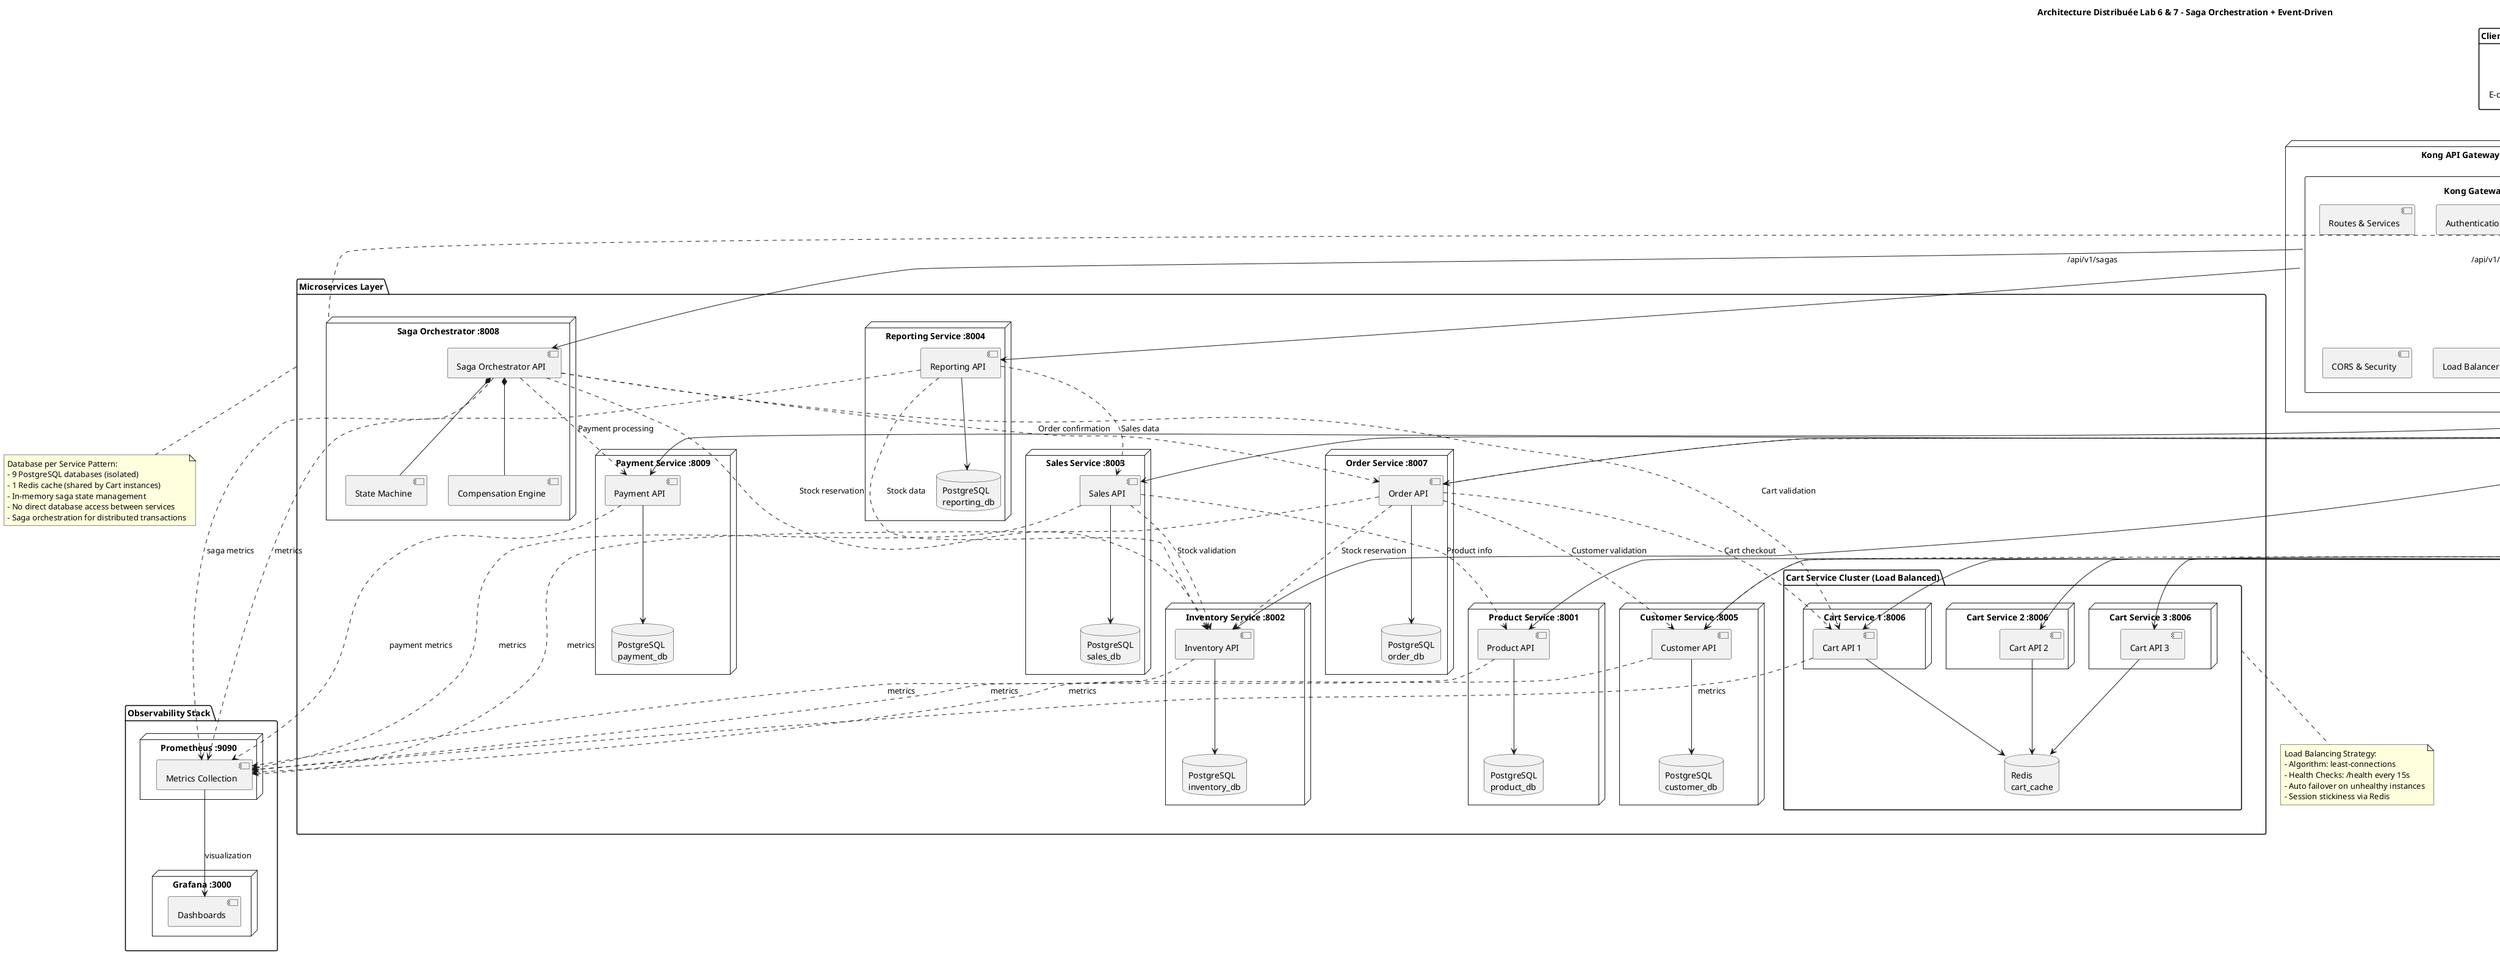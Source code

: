 @startuml
title Architecture Distribuée Lab 6 & 7 - Saga Orchestration + Event-Driven

' API Gateway Kong - Point d'entrée unique
node "Kong API Gateway :8080" {
  component "Kong Gateway" as KONG {
    component "Routes & Services" as ROUTES
    component "Authentication" as AUTH
    component "Rate Limiting" as RATE
    component "CORS & Security" as CORS
    component "Load Balancer" as LB
}
}

' Microservices Layer
package "Microservices Layer" {
  
  node "Product Service :8001" {
    component "Product API" as PRODUCT_API
    database "PostgreSQL\nproduct_db" as PRODUCT_DB
  }
  
  node "Inventory Service :8002" {
    component "Inventory API" as INVENTORY_API
    database "PostgreSQL\ninventory_db" as INVENTORY_DB
  }
  
  node "Sales Service :8003" {
    component "Sales API" as SALES_API
    database "PostgreSQL\nsales_db" as SALES_DB
  }
  
  node "Reporting Service :8004" {
    component "Reporting API" as REPORTING_API
    database "PostgreSQL\nreporting_db" as REPORTING_DB
  }
  
  node "Customer Service :8005" {
    component "Customer API" as CUSTOMER_API
    database "PostgreSQL\ncustomer_db" as CUSTOMER_DB
  }
  
  package "Cart Service Cluster (Load Balanced)" {
    node "Cart Service 1 :8006" {
      component "Cart API 1" as CART_API_1
}
    node "Cart Service 2 :8006" {
      component "Cart API 2" as CART_API_2
}
    node "Cart Service 3 :8006" {
      component "Cart API 3" as CART_API_3
}
    database "Redis\ncart_cache" as CART_CACHE
}

  node "Order Service :8007" {
    component "Order API" as ORDER_API
    database "PostgreSQL\norder_db" as ORDER_DB
  }
  
  node "Saga Orchestrator :8008" {
    component "Saga Orchestrator API" as SAGA_API
    component "State Machine" as SAGA_STATE_MACHINE
    component "Compensation Engine" as COMPENSATION_ENGINE
  }
  
  node "Payment Service :8009" {
    component "Payment API" as PAYMENT_API
    database "PostgreSQL\npayment_db" as PAYMENT_DB
  }
}

' Monitoring & Observability
package "Observability Stack" {
  node "Grafana :3000" {
    component "Dashboards" as GRAFANA
  }
  
  node "Prometheus :9090" {
    component "Metrics Collection" as PROMETHEUS
  }
}

' Lab 7 Event-Driven Architecture
package "Event-Driven Layer (Lab 7)" {
  
  node "Claims Service :8101" {
    component "Claims API" as CLAIMS_API
  }
  
  node "Notification Service :8102" {
    component "Notification Consumer" as NOTIFICATION_CONSUMER
  }
  
  node "Audit Service :8103" {
    component "Audit Consumer" as AUDIT_CONSUMER
  }
  
  node "Integration Service :8107" {
    component "Integration Bridge" as INTEGRATION_BRIDGE
  }
  
  node "Event Infrastructure" {
    database "Redis Streams\n:6381" as REDIS_STREAMS
    database "MongoDB\nEvent Store :27018" as EVENT_STORE
    database "PostgreSQL\nRead Models :5439" as READ_MODELS
  }
  
  node "Event Monitoring :9091" {
    component "Prometheus Events" as PROMETHEUS_EVENTS
    component "Grafana Lab 7 :3001" as GRAFANA_LAB7
  }
}

' Client Applications
package "Client Applications" {
  actor "E-commerce Web" as WEB_CLIENT
  actor "Mobile App" as MOBILE_CLIENT
  actor "POS Terminals" as POS_CLIENT
  actor "Admin Dashboard" as ADMIN_CLIENT
}

' Kong Gateway connections to microservices
KONG --> PRODUCT_API : "/api/v1/products"
KONG --> INVENTORY_API : "/api/v1/inventory"
KONG --> SALES_API : "/api/v1/sales"
KONG --> REPORTING_API : "/api/v1/reports"
KONG --> CUSTOMER_API : "/api/v1/customers"
KONG --> CART_API_1 : "/api/v1/cart"
KONG --> CART_API_2 : "/api/v1/cart"
KONG --> CART_API_3 : "/api/v1/cart"
KONG --> ORDER_API : "/api/v1/orders"
KONG --> SAGA_API : "/api/v1/sagas"
KONG --> PAYMENT_API : "/api/v1/payment"

' Database connections
PRODUCT_API --> PRODUCT_DB
INVENTORY_API --> INVENTORY_DB
SALES_API --> SALES_DB
REPORTING_API --> REPORTING_DB
CUSTOMER_API --> CUSTOMER_DB
CART_API_1 --> CART_CACHE
CART_API_2 --> CART_CACHE
CART_API_3 --> CART_CACHE
ORDER_API --> ORDER_DB
PAYMENT_API --> PAYMENT_DB
SAGA_API *-- SAGA_STATE_MACHINE
SAGA_API *-- COMPENSATION_ENGINE

' Inter-service communication
SALES_API ..> INVENTORY_API : "Stock validation"
SALES_API ..> PRODUCT_API : "Product info"
REPORTING_API ..> SALES_API : "Sales data"
REPORTING_API ..> INVENTORY_API : "Stock data"
ORDER_API ..> CART_API_1 : "Cart checkout"
ORDER_API ..> INVENTORY_API : "Stock reservation"
ORDER_API ..> CUSTOMER_API : "Customer validation"

' Saga Orchestration communication
SAGA_API ..> CART_API_1 : "Cart validation"
SAGA_API ..> INVENTORY_API : "Stock reservation"
SAGA_API ..> PAYMENT_API : "Payment processing"
SAGA_API ..> ORDER_API : "Order confirmation"

' Lab 7 Event-Driven communication
CLAIMS_API --> REDIS_STREAMS : "Publish events"
CLAIMS_API --> EVENT_STORE : "Store events"
REDIS_STREAMS --> NOTIFICATION_CONSUMER : "Event stream"
REDIS_STREAMS --> AUDIT_CONSUMER : "Event stream"
INTEGRATION_BRIDGE ..> ORDER_API : "Fetch order context"
INTEGRATION_BRIDGE ..> CUSTOMER_API : "Fetch customer context"

' Client connections
WEB_CLIENT --> KONG : "HTTPS"
MOBILE_CLIENT --> KONG : "HTTPS"
POS_CLIENT --> KONG : "API Key Auth"
ADMIN_CLIENT --> KONG : "JWT Auth"

' Monitoring connections
PRODUCT_API ..> PROMETHEUS : "metrics"
INVENTORY_API ..> PROMETHEUS : "metrics"
SALES_API ..> PROMETHEUS : "metrics"
REPORTING_API ..> PROMETHEUS : "metrics"
CUSTOMER_API ..> PROMETHEUS : "metrics"
CART_API_1 ..> PROMETHEUS : "metrics"
ORDER_API ..> PROMETHEUS : "metrics"
SAGA_API ..> PROMETHEUS : "saga metrics"
PAYMENT_API ..> PROMETHEUS : "payment metrics"
CLAIMS_API ..> PROMETHEUS_EVENTS : "event metrics"
NOTIFICATION_CONSUMER ..> PROMETHEUS_EVENTS : "notification metrics"
AUDIT_CONSUMER ..> PROMETHEUS_EVENTS : "audit metrics"
PROMETHEUS --> GRAFANA : "visualization"
PROMETHEUS_EVENTS --> GRAFANA_LAB7 : "event visualization"

note bottom of KONG
  Kong Gateway Features:
  - API Key & JWT Authentication
  - Rate Limiting (100/min, 1000/hour)
  - CORS Configuration
  - Load Balancing (Cart Service)
  - Request/Response Transformation
  - Health Checks & Circuit Breaker
end note

note bottom of "Cart Service Cluster (Load Balanced)"
  Load Balancing Strategy:
  - Algorithm: least-connections
  - Health Checks: /health every 15s
  - Auto failover on unhealthy instances
  - Session stickiness via Redis
end note

note bottom of "Microservices Layer"
  Database per Service Pattern:
  - 9 PostgreSQL databases (isolated)
  - 1 Redis cache (shared by Cart instances)
  - In-memory saga state management
  - No direct database access between services
  - Saga orchestration for distributed transactions
end note

note right of "Saga Orchestrator :8008"
  Saga Orchestrator Features:
  - Synchronous orchestration pattern
  - State machine coordination
  - Automatic compensation on failures
  - Prometheus metrics integration
  - Timeout and retry mechanisms
  - In-memory state persistence
end note

note left of "Event-Driven Layer (Lab 7)"
  Event-Driven Architecture Features:
  - Event Sourcing with MongoDB persistence
  - CQRS with separate read/write models
  - Redis Streams for Pub/Sub messaging
  - Decoupled event consumers
  - Integration bridge with Lab 6
  - Separate monitoring stack
end note

@enduml
